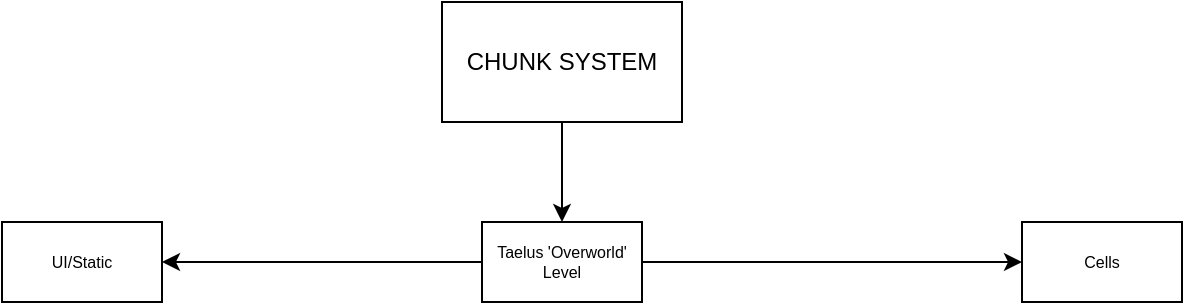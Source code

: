 <mxfile version="24.0.4" type="device">
  <diagram name="Page-1" id="izkWr9iO09L5bod1I85O">
    <mxGraphModel dx="1051" dy="728" grid="1" gridSize="10" guides="1" tooltips="1" connect="1" arrows="1" fold="1" page="1" pageScale="1" pageWidth="850" pageHeight="1100" math="0" shadow="0">
      <root>
        <mxCell id="0" />
        <mxCell id="1" parent="0" />
        <mxCell id="CQCShAn1gHX7gaEHrSIB-1" style="edgeStyle=orthogonalEdgeStyle;rounded=0;orthogonalLoop=1;jettySize=auto;html=1;exitX=0.5;exitY=1;exitDx=0;exitDy=0;entryX=0.5;entryY=0;entryDx=0;entryDy=0;" edge="1" parent="1" source="UlhIRSByfntT8-ibjQIL-1" target="UlhIRSByfntT8-ibjQIL-2">
          <mxGeometry relative="1" as="geometry" />
        </mxCell>
        <mxCell id="UlhIRSByfntT8-ibjQIL-1" value="CHUNK SYSTEM" style="rounded=0;whiteSpace=wrap;html=1;" parent="1" vertex="1">
          <mxGeometry x="360" y="40" width="120" height="60" as="geometry" />
        </mxCell>
        <mxCell id="CQCShAn1gHX7gaEHrSIB-3" style="edgeStyle=orthogonalEdgeStyle;rounded=0;orthogonalLoop=1;jettySize=auto;html=1;exitX=0;exitY=0.5;exitDx=0;exitDy=0;entryX=1;entryY=0.5;entryDx=0;entryDy=0;" edge="1" parent="1" source="UlhIRSByfntT8-ibjQIL-2" target="CQCShAn1gHX7gaEHrSIB-2">
          <mxGeometry relative="1" as="geometry" />
        </mxCell>
        <mxCell id="CQCShAn1gHX7gaEHrSIB-5" style="edgeStyle=orthogonalEdgeStyle;rounded=0;orthogonalLoop=1;jettySize=auto;html=1;exitX=1;exitY=0.5;exitDx=0;exitDy=0;entryX=0;entryY=0.5;entryDx=0;entryDy=0;" edge="1" parent="1" source="UlhIRSByfntT8-ibjQIL-2" target="CQCShAn1gHX7gaEHrSIB-4">
          <mxGeometry relative="1" as="geometry" />
        </mxCell>
        <mxCell id="UlhIRSByfntT8-ibjQIL-2" value="Taelus &#39;Overworld&#39;&lt;div&gt;Level&lt;/div&gt;" style="rounded=0;whiteSpace=wrap;html=1;fontSize=8;" parent="1" vertex="1">
          <mxGeometry x="380" y="150" width="80" height="40" as="geometry" />
        </mxCell>
        <mxCell id="CQCShAn1gHX7gaEHrSIB-2" value="UI/Static" style="rounded=0;whiteSpace=wrap;html=1;fontSize=8;" vertex="1" parent="1">
          <mxGeometry x="140" y="150" width="80" height="40" as="geometry" />
        </mxCell>
        <mxCell id="CQCShAn1gHX7gaEHrSIB-4" value="Cells" style="rounded=0;whiteSpace=wrap;html=1;fontSize=8;" vertex="1" parent="1">
          <mxGeometry x="650" y="150" width="80" height="40" as="geometry" />
        </mxCell>
      </root>
    </mxGraphModel>
  </diagram>
</mxfile>
